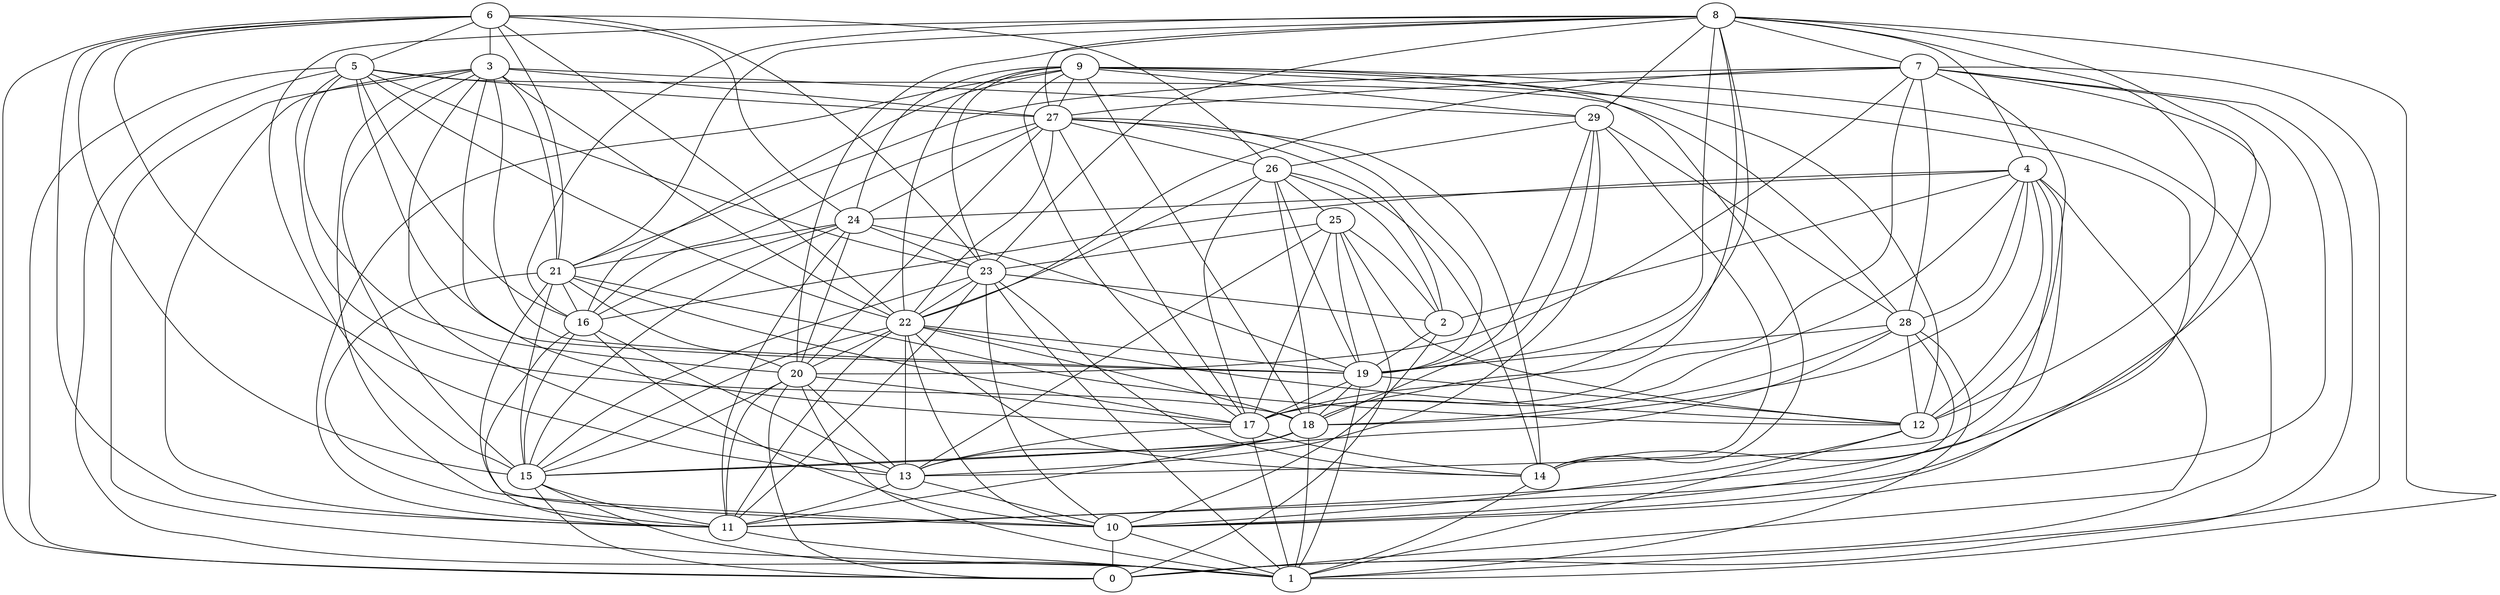 digraph GG_graph {

subgraph G_graph {
edge [color = black]
"29" -> "19" [dir = none]
"29" -> "14" [dir = none]
"29" -> "18" [dir = none]
"29" -> "13" [dir = none]
"13" -> "11" [dir = none]
"13" -> "10" [dir = none]
"15" -> "11" [dir = none]
"15" -> "0" [dir = none]
"4" -> "24" [dir = none]
"4" -> "0" [dir = none]
"4" -> "13" [dir = none]
"4" -> "17" [dir = none]
"4" -> "28" [dir = none]
"4" -> "2" [dir = none]
"4" -> "18" [dir = none]
"5" -> "27" [dir = none]
"5" -> "28" [dir = none]
"5" -> "16" [dir = none]
"5" -> "18" [dir = none]
"5" -> "19" [dir = none]
"5" -> "0" [dir = none]
"18" -> "1" [dir = none]
"18" -> "13" [dir = none]
"11" -> "1" [dir = none]
"22" -> "18" [dir = none]
"22" -> "13" [dir = none]
"22" -> "11" [dir = none]
"22" -> "20" [dir = none]
"9" -> "27" [dir = none]
"9" -> "0" [dir = none]
"9" -> "10" [dir = none]
"9" -> "23" [dir = none]
"9" -> "22" [dir = none]
"9" -> "14" [dir = none]
"9" -> "11" [dir = none]
"9" -> "12" [dir = none]
"23" -> "14" [dir = none]
"23" -> "11" [dir = none]
"23" -> "2" [dir = none]
"21" -> "16" [dir = none]
"21" -> "10" [dir = none]
"21" -> "11" [dir = none]
"21" -> "20" [dir = none]
"20" -> "0" [dir = none]
"20" -> "17" [dir = none]
"20" -> "13" [dir = none]
"19" -> "17" [dir = none]
"19" -> "12" [dir = none]
"19" -> "1" [dir = none]
"26" -> "22" [dir = none]
"26" -> "18" [dir = none]
"26" -> "14" [dir = none]
"26" -> "25" [dir = none]
"14" -> "1" [dir = none]
"6" -> "11" [dir = none]
"6" -> "22" [dir = none]
"6" -> "26" [dir = none]
"6" -> "5" [dir = none]
"3" -> "29" [dir = none]
"3" -> "15" [dir = none]
"3" -> "13" [dir = none]
"16" -> "13" [dir = none]
"16" -> "15" [dir = none]
"24" -> "15" [dir = none]
"24" -> "19" [dir = none]
"24" -> "16" [dir = none]
"28" -> "10" [dir = none]
"17" -> "14" [dir = none]
"10" -> "1" [dir = none]
"10" -> "0" [dir = none]
"7" -> "12" [dir = none]
"7" -> "10" [dir = none]
"7" -> "28" [dir = none]
"7" -> "17" [dir = none]
"7" -> "22" [dir = none]
"7" -> "20" [dir = none]
"8" -> "17" [dir = none]
"8" -> "4" [dir = none]
"8" -> "23" [dir = none]
"8" -> "20" [dir = none]
"2" -> "10" [dir = none]
"2" -> "19" [dir = none]
"25" -> "17" [dir = none]
"25" -> "2" [dir = none]
"27" -> "2" [dir = none]
"27" -> "24" [dir = none]
"27" -> "20" [dir = none]
"22" -> "12" [dir = none]
"27" -> "22" [dir = none]
"3" -> "27" [dir = none]
"29" -> "28" [dir = none]
"22" -> "10" [dir = none]
"25" -> "23" [dir = none]
"5" -> "23" [dir = none]
"24" -> "23" [dir = none]
"8" -> "15" [dir = none]
"8" -> "12" [dir = none]
"4" -> "16" [dir = none]
"4" -> "12" [dir = none]
"8" -> "1" [dir = none]
"23" -> "15" [dir = none]
"17" -> "13" [dir = none]
"8" -> "18" [dir = none]
"3" -> "10" [dir = none]
"6" -> "0" [dir = none]
"25" -> "12" [dir = none]
"23" -> "22" [dir = none]
"8" -> "16" [dir = none]
"7" -> "0" [dir = none]
"25" -> "0" [dir = none]
"8" -> "7" [dir = none]
"8" -> "21" [dir = none]
"8" -> "27" [dir = none]
"23" -> "10" [dir = none]
"3" -> "21" [dir = none]
"18" -> "15" [dir = none]
"25" -> "13" [dir = none]
"20" -> "1" [dir = none]
"6" -> "13" [dir = none]
"5" -> "20" [dir = none]
"16" -> "11" [dir = none]
"24" -> "21" [dir = none]
"24" -> "11" [dir = none]
"8" -> "29" [dir = none]
"3" -> "22" [dir = none]
"9" -> "16" [dir = none]
"28" -> "18" [dir = none]
"6" -> "21" [dir = none]
"9" -> "17" [dir = none]
"25" -> "19" [dir = none]
"28" -> "15" [dir = none]
"23" -> "1" [dir = none]
"27" -> "19" [dir = none]
"26" -> "19" [dir = none]
"20" -> "11" [dir = none]
"9" -> "24" [dir = none]
"3" -> "19" [dir = none]
"7" -> "21" [dir = none]
"9" -> "18" [dir = none]
"17" -> "1" [dir = none]
"16" -> "10" [dir = none]
"28" -> "19" [dir = none]
"6" -> "3" [dir = none]
"22" -> "19" [dir = none]
"3" -> "17" [dir = none]
"8" -> "14" [dir = none]
"28" -> "1" [dir = none]
"7" -> "11" [dir = none]
"24" -> "20" [dir = none]
"26" -> "17" [dir = none]
"15" -> "1" [dir = none]
"12" -> "10" [dir = none]
"8" -> "19" [dir = none]
"5" -> "1" [dir = none]
"9" -> "29" [dir = none]
"27" -> "17" [dir = none]
"6" -> "23" [dir = none]
"21" -> "15" [dir = none]
"6" -> "24" [dir = none]
"27" -> "26" [dir = none]
"4" -> "11" [dir = none]
"20" -> "15" [dir = none]
"18" -> "11" [dir = none]
"19" -> "18" [dir = none]
"12" -> "1" [dir = none]
"7" -> "1" [dir = none]
"26" -> "2" [dir = none]
"27" -> "16" [dir = none]
"27" -> "14" [dir = none]
"21" -> "12" [dir = none]
"22" -> "15" [dir = none]
"22" -> "14" [dir = none]
"21" -> "17" [dir = none]
"29" -> "26" [dir = none]
"7" -> "27" [dir = none]
"3" -> "11" [dir = none]
"5" -> "22" [dir = none]
"3" -> "1" [dir = none]
"6" -> "15" [dir = none]
"28" -> "12" [dir = none]
}

}
